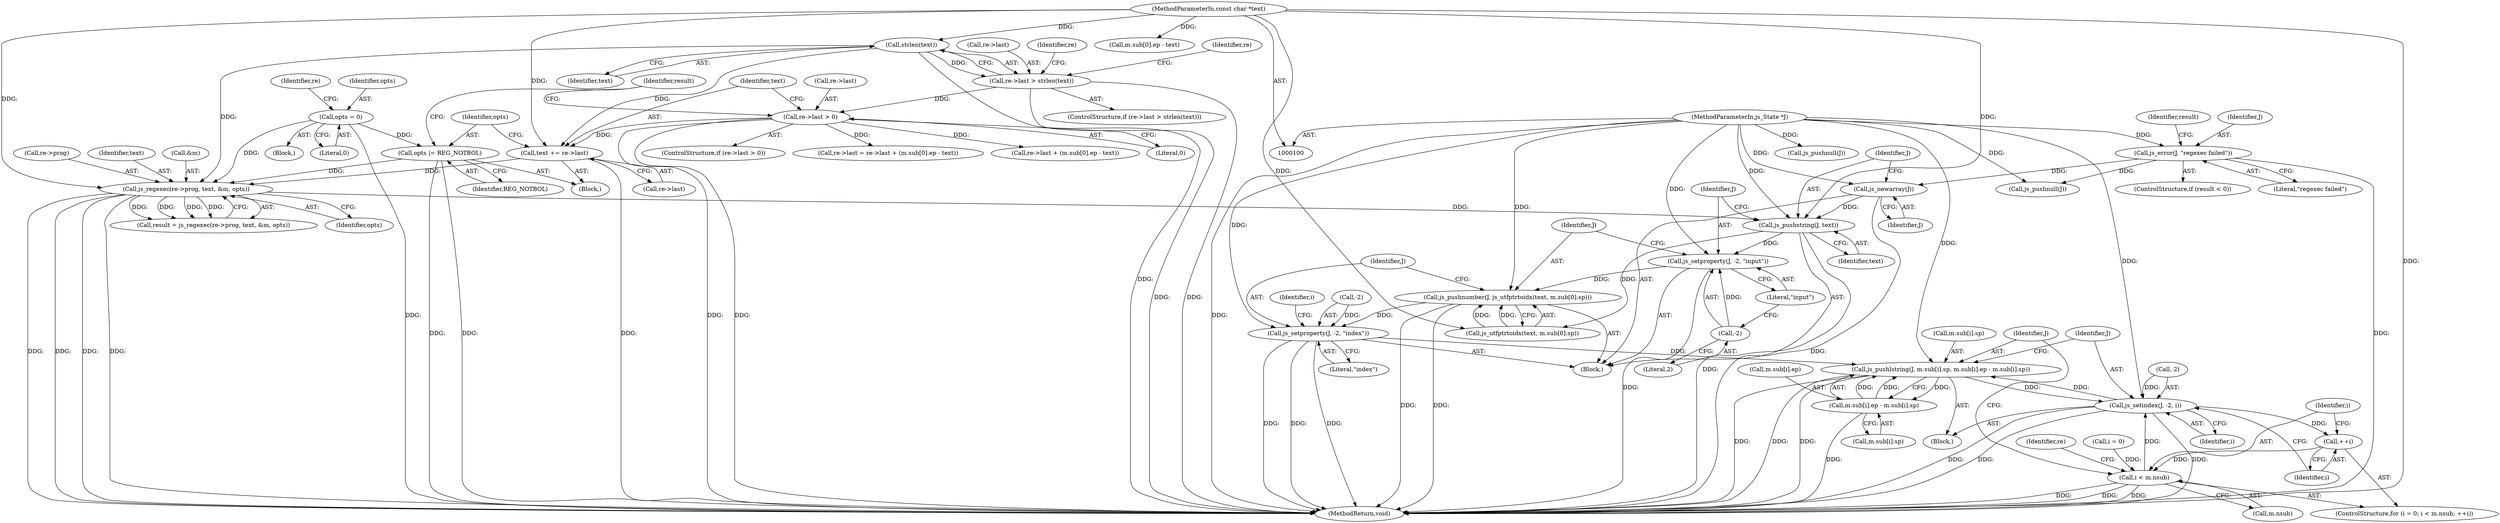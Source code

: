 digraph "0_mujs_00d4606c3baf813b7b1c176823b2729bf51002a2_0@pointer" {
"1000177" [label="(Call,js_setproperty(J, -2, \"input\"))"];
"1000174" [label="(Call,js_pushstring(J, text))"];
"1000172" [label="(Call,js_newarray(J))"];
"1000164" [label="(Call,js_error(J, \"regexec failed\"))"];
"1000101" [label="(MethodParameterIn,js_State *J)"];
"1000152" [label="(Call,js_regexec(re->prog, text, &m, opts))"];
"1000124" [label="(Call,strlen(text))"];
"1000103" [label="(MethodParameterIn,const char *text)"];
"1000142" [label="(Call,text += re->last)"];
"1000136" [label="(Call,re->last > 0)"];
"1000120" [label="(Call,re->last > strlen(text))"];
"1000147" [label="(Call,opts |= REG_NOTBOL)"];
"1000109" [label="(Call,opts = 0)"];
"1000179" [label="(Call,-2)"];
"1000182" [label="(Call,js_pushnumber(J, js_utfptrtoidx(text, m.sub[0].sp)))"];
"1000193" [label="(Call,js_setproperty(J, -2, \"index\"))"];
"1000210" [label="(Call,js_pushlstring(J, m.sub[i].sp, m.sub[i].ep - m.sub[i].sp))"];
"1000219" [label="(Call,m.sub[i].ep - m.sub[i].sp)"];
"1000234" [label="(Call,js_setindex(J, -2, i))"];
"1000207" [label="(Call,++i)"];
"1000202" [label="(Call,i < m.nsub)"];
"1000109" [label="(Call,opts = 0)"];
"1000151" [label="(Identifier,result)"];
"1000150" [label="(Call,result = js_regexec(re->prog, text, &m, opts))"];
"1000236" [label="(Call,-2)"];
"1000175" [label="(Identifier,J)"];
"1000143" [label="(Identifier,text)"];
"1000249" [label="(Call,re->last + (m.sub[0].ep - text))"];
"1000141" [label="(Block,)"];
"1000142" [label="(Call,text += re->last)"];
"1000180" [label="(Literal,2)"];
"1000208" [label="(Identifier,i)"];
"1000181" [label="(Literal,\"input\")"];
"1000184" [label="(Call,js_utfptrtoidx(text, m.sub[0].sp))"];
"1000176" [label="(Identifier,text)"];
"1000169" [label="(Identifier,result)"];
"1000119" [label="(ControlStructure,if (re->last > strlen(text)))"];
"1000160" [label="(ControlStructure,if (result < 0))"];
"1000159" [label="(Identifier,opts)"];
"1000136" [label="(Call,re->last > 0)"];
"1000166" [label="(Literal,\"regexec failed\")"];
"1000210" [label="(Call,js_pushlstring(J, m.sub[i].sp, m.sub[i].ep - m.sub[i].sp))"];
"1000177" [label="(Call,js_setproperty(J, -2, \"input\"))"];
"1000121" [label="(Call,re->last)"];
"1000183" [label="(Identifier,J)"];
"1000140" [label="(Literal,0)"];
"1000110" [label="(Identifier,opts)"];
"1000144" [label="(Call,re->last)"];
"1000120" [label="(Call,re->last > strlen(text))"];
"1000153" [label="(Call,re->prog)"];
"1000253" [label="(Call,m.sub[0].ep - text)"];
"1000194" [label="(Identifier,J)"];
"1000276" [label="(MethodReturn,void)"];
"1000103" [label="(MethodParameterIn,const char *text)"];
"1000274" [label="(Call,js_pushnull(J))"];
"1000111" [label="(Literal,0)"];
"1000174" [label="(Call,js_pushstring(J, text))"];
"1000135" [label="(ControlStructure,if (re->last > 0))"];
"1000204" [label="(Call,m.nsub)"];
"1000203" [label="(Identifier,i)"];
"1000165" [label="(Identifier,J)"];
"1000245" [label="(Call,re->last = re->last + (m.sub[0].ep - text))"];
"1000137" [label="(Call,re->last)"];
"1000171" [label="(Block,)"];
"1000193" [label="(Call,js_setproperty(J, -2, \"index\"))"];
"1000235" [label="(Identifier,J)"];
"1000156" [label="(Identifier,text)"];
"1000157" [label="(Call,&m)"];
"1000125" [label="(Identifier,text)"];
"1000212" [label="(Call,m.sub[i].sp)"];
"1000200" [label="(Identifier,i)"];
"1000182" [label="(Call,js_pushnumber(J, js_utfptrtoidx(text, m.sub[0].sp)))"];
"1000197" [label="(Literal,\"index\")"];
"1000209" [label="(Block,)"];
"1000173" [label="(Identifier,J)"];
"1000220" [label="(Call,m.sub[i].ep)"];
"1000207" [label="(Call,++i)"];
"1000179" [label="(Call,-2)"];
"1000147" [label="(Call,opts |= REG_NOTBOL)"];
"1000104" [label="(Block,)"];
"1000138" [label="(Identifier,re)"];
"1000195" [label="(Call,-2)"];
"1000101" [label="(MethodParameterIn,js_State *J)"];
"1000152" [label="(Call,js_regexec(re->prog, text, &m, opts))"];
"1000238" [label="(Identifier,i)"];
"1000198" [label="(ControlStructure,for (i = 0; i < m.nsub; ++i))"];
"1000242" [label="(Identifier,re)"];
"1000178" [label="(Identifier,J)"];
"1000199" [label="(Call,i = 0)"];
"1000234" [label="(Call,js_setindex(J, -2, i))"];
"1000149" [label="(Identifier,REG_NOTBOL)"];
"1000115" [label="(Identifier,re)"];
"1000124" [label="(Call,strlen(text))"];
"1000129" [label="(Identifier,re)"];
"1000202" [label="(Call,i < m.nsub)"];
"1000219" [label="(Call,m.sub[i].ep - m.sub[i].sp)"];
"1000148" [label="(Identifier,opts)"];
"1000211" [label="(Identifier,J)"];
"1000132" [label="(Call,js_pushnull(J))"];
"1000164" [label="(Call,js_error(J, \"regexec failed\"))"];
"1000227" [label="(Call,m.sub[i].sp)"];
"1000172" [label="(Call,js_newarray(J))"];
"1000177" -> "1000171"  [label="AST: "];
"1000177" -> "1000181"  [label="CFG: "];
"1000178" -> "1000177"  [label="AST: "];
"1000179" -> "1000177"  [label="AST: "];
"1000181" -> "1000177"  [label="AST: "];
"1000183" -> "1000177"  [label="CFG: "];
"1000177" -> "1000276"  [label="DDG: "];
"1000174" -> "1000177"  [label="DDG: "];
"1000101" -> "1000177"  [label="DDG: "];
"1000179" -> "1000177"  [label="DDG: "];
"1000177" -> "1000182"  [label="DDG: "];
"1000174" -> "1000171"  [label="AST: "];
"1000174" -> "1000176"  [label="CFG: "];
"1000175" -> "1000174"  [label="AST: "];
"1000176" -> "1000174"  [label="AST: "];
"1000178" -> "1000174"  [label="CFG: "];
"1000174" -> "1000276"  [label="DDG: "];
"1000172" -> "1000174"  [label="DDG: "];
"1000101" -> "1000174"  [label="DDG: "];
"1000152" -> "1000174"  [label="DDG: "];
"1000103" -> "1000174"  [label="DDG: "];
"1000174" -> "1000184"  [label="DDG: "];
"1000172" -> "1000171"  [label="AST: "];
"1000172" -> "1000173"  [label="CFG: "];
"1000173" -> "1000172"  [label="AST: "];
"1000175" -> "1000172"  [label="CFG: "];
"1000172" -> "1000276"  [label="DDG: "];
"1000164" -> "1000172"  [label="DDG: "];
"1000101" -> "1000172"  [label="DDG: "];
"1000164" -> "1000160"  [label="AST: "];
"1000164" -> "1000166"  [label="CFG: "];
"1000165" -> "1000164"  [label="AST: "];
"1000166" -> "1000164"  [label="AST: "];
"1000169" -> "1000164"  [label="CFG: "];
"1000164" -> "1000276"  [label="DDG: "];
"1000101" -> "1000164"  [label="DDG: "];
"1000164" -> "1000274"  [label="DDG: "];
"1000101" -> "1000100"  [label="AST: "];
"1000101" -> "1000276"  [label="DDG: "];
"1000101" -> "1000132"  [label="DDG: "];
"1000101" -> "1000182"  [label="DDG: "];
"1000101" -> "1000193"  [label="DDG: "];
"1000101" -> "1000210"  [label="DDG: "];
"1000101" -> "1000234"  [label="DDG: "];
"1000101" -> "1000274"  [label="DDG: "];
"1000152" -> "1000150"  [label="AST: "];
"1000152" -> "1000159"  [label="CFG: "];
"1000153" -> "1000152"  [label="AST: "];
"1000156" -> "1000152"  [label="AST: "];
"1000157" -> "1000152"  [label="AST: "];
"1000159" -> "1000152"  [label="AST: "];
"1000150" -> "1000152"  [label="CFG: "];
"1000152" -> "1000276"  [label="DDG: "];
"1000152" -> "1000276"  [label="DDG: "];
"1000152" -> "1000276"  [label="DDG: "];
"1000152" -> "1000276"  [label="DDG: "];
"1000152" -> "1000150"  [label="DDG: "];
"1000152" -> "1000150"  [label="DDG: "];
"1000152" -> "1000150"  [label="DDG: "];
"1000152" -> "1000150"  [label="DDG: "];
"1000124" -> "1000152"  [label="DDG: "];
"1000142" -> "1000152"  [label="DDG: "];
"1000103" -> "1000152"  [label="DDG: "];
"1000147" -> "1000152"  [label="DDG: "];
"1000109" -> "1000152"  [label="DDG: "];
"1000124" -> "1000120"  [label="AST: "];
"1000124" -> "1000125"  [label="CFG: "];
"1000125" -> "1000124"  [label="AST: "];
"1000120" -> "1000124"  [label="CFG: "];
"1000124" -> "1000276"  [label="DDG: "];
"1000124" -> "1000120"  [label="DDG: "];
"1000103" -> "1000124"  [label="DDG: "];
"1000124" -> "1000142"  [label="DDG: "];
"1000103" -> "1000100"  [label="AST: "];
"1000103" -> "1000276"  [label="DDG: "];
"1000103" -> "1000142"  [label="DDG: "];
"1000103" -> "1000184"  [label="DDG: "];
"1000103" -> "1000253"  [label="DDG: "];
"1000142" -> "1000141"  [label="AST: "];
"1000142" -> "1000144"  [label="CFG: "];
"1000143" -> "1000142"  [label="AST: "];
"1000144" -> "1000142"  [label="AST: "];
"1000148" -> "1000142"  [label="CFG: "];
"1000142" -> "1000276"  [label="DDG: "];
"1000136" -> "1000142"  [label="DDG: "];
"1000136" -> "1000135"  [label="AST: "];
"1000136" -> "1000140"  [label="CFG: "];
"1000137" -> "1000136"  [label="AST: "];
"1000140" -> "1000136"  [label="AST: "];
"1000143" -> "1000136"  [label="CFG: "];
"1000151" -> "1000136"  [label="CFG: "];
"1000136" -> "1000276"  [label="DDG: "];
"1000136" -> "1000276"  [label="DDG: "];
"1000120" -> "1000136"  [label="DDG: "];
"1000136" -> "1000245"  [label="DDG: "];
"1000136" -> "1000249"  [label="DDG: "];
"1000120" -> "1000119"  [label="AST: "];
"1000121" -> "1000120"  [label="AST: "];
"1000129" -> "1000120"  [label="CFG: "];
"1000138" -> "1000120"  [label="CFG: "];
"1000120" -> "1000276"  [label="DDG: "];
"1000120" -> "1000276"  [label="DDG: "];
"1000147" -> "1000141"  [label="AST: "];
"1000147" -> "1000149"  [label="CFG: "];
"1000148" -> "1000147"  [label="AST: "];
"1000149" -> "1000147"  [label="AST: "];
"1000151" -> "1000147"  [label="CFG: "];
"1000147" -> "1000276"  [label="DDG: "];
"1000147" -> "1000276"  [label="DDG: "];
"1000109" -> "1000147"  [label="DDG: "];
"1000109" -> "1000104"  [label="AST: "];
"1000109" -> "1000111"  [label="CFG: "];
"1000110" -> "1000109"  [label="AST: "];
"1000111" -> "1000109"  [label="AST: "];
"1000115" -> "1000109"  [label="CFG: "];
"1000109" -> "1000276"  [label="DDG: "];
"1000179" -> "1000180"  [label="CFG: "];
"1000180" -> "1000179"  [label="AST: "];
"1000181" -> "1000179"  [label="CFG: "];
"1000182" -> "1000171"  [label="AST: "];
"1000182" -> "1000184"  [label="CFG: "];
"1000183" -> "1000182"  [label="AST: "];
"1000184" -> "1000182"  [label="AST: "];
"1000194" -> "1000182"  [label="CFG: "];
"1000182" -> "1000276"  [label="DDG: "];
"1000182" -> "1000276"  [label="DDG: "];
"1000184" -> "1000182"  [label="DDG: "];
"1000184" -> "1000182"  [label="DDG: "];
"1000182" -> "1000193"  [label="DDG: "];
"1000193" -> "1000171"  [label="AST: "];
"1000193" -> "1000197"  [label="CFG: "];
"1000194" -> "1000193"  [label="AST: "];
"1000195" -> "1000193"  [label="AST: "];
"1000197" -> "1000193"  [label="AST: "];
"1000200" -> "1000193"  [label="CFG: "];
"1000193" -> "1000276"  [label="DDG: "];
"1000193" -> "1000276"  [label="DDG: "];
"1000193" -> "1000276"  [label="DDG: "];
"1000195" -> "1000193"  [label="DDG: "];
"1000193" -> "1000210"  [label="DDG: "];
"1000210" -> "1000209"  [label="AST: "];
"1000210" -> "1000219"  [label="CFG: "];
"1000211" -> "1000210"  [label="AST: "];
"1000212" -> "1000210"  [label="AST: "];
"1000219" -> "1000210"  [label="AST: "];
"1000235" -> "1000210"  [label="CFG: "];
"1000210" -> "1000276"  [label="DDG: "];
"1000210" -> "1000276"  [label="DDG: "];
"1000210" -> "1000276"  [label="DDG: "];
"1000234" -> "1000210"  [label="DDG: "];
"1000219" -> "1000210"  [label="DDG: "];
"1000219" -> "1000210"  [label="DDG: "];
"1000210" -> "1000219"  [label="DDG: "];
"1000210" -> "1000234"  [label="DDG: "];
"1000219" -> "1000227"  [label="CFG: "];
"1000220" -> "1000219"  [label="AST: "];
"1000227" -> "1000219"  [label="AST: "];
"1000219" -> "1000276"  [label="DDG: "];
"1000234" -> "1000209"  [label="AST: "];
"1000234" -> "1000238"  [label="CFG: "];
"1000235" -> "1000234"  [label="AST: "];
"1000236" -> "1000234"  [label="AST: "];
"1000238" -> "1000234"  [label="AST: "];
"1000208" -> "1000234"  [label="CFG: "];
"1000234" -> "1000276"  [label="DDG: "];
"1000234" -> "1000276"  [label="DDG: "];
"1000234" -> "1000276"  [label="DDG: "];
"1000234" -> "1000207"  [label="DDG: "];
"1000236" -> "1000234"  [label="DDG: "];
"1000202" -> "1000234"  [label="DDG: "];
"1000207" -> "1000198"  [label="AST: "];
"1000207" -> "1000208"  [label="CFG: "];
"1000208" -> "1000207"  [label="AST: "];
"1000203" -> "1000207"  [label="CFG: "];
"1000207" -> "1000202"  [label="DDG: "];
"1000202" -> "1000198"  [label="AST: "];
"1000202" -> "1000204"  [label="CFG: "];
"1000203" -> "1000202"  [label="AST: "];
"1000204" -> "1000202"  [label="AST: "];
"1000211" -> "1000202"  [label="CFG: "];
"1000242" -> "1000202"  [label="CFG: "];
"1000202" -> "1000276"  [label="DDG: "];
"1000202" -> "1000276"  [label="DDG: "];
"1000202" -> "1000276"  [label="DDG: "];
"1000199" -> "1000202"  [label="DDG: "];
}
